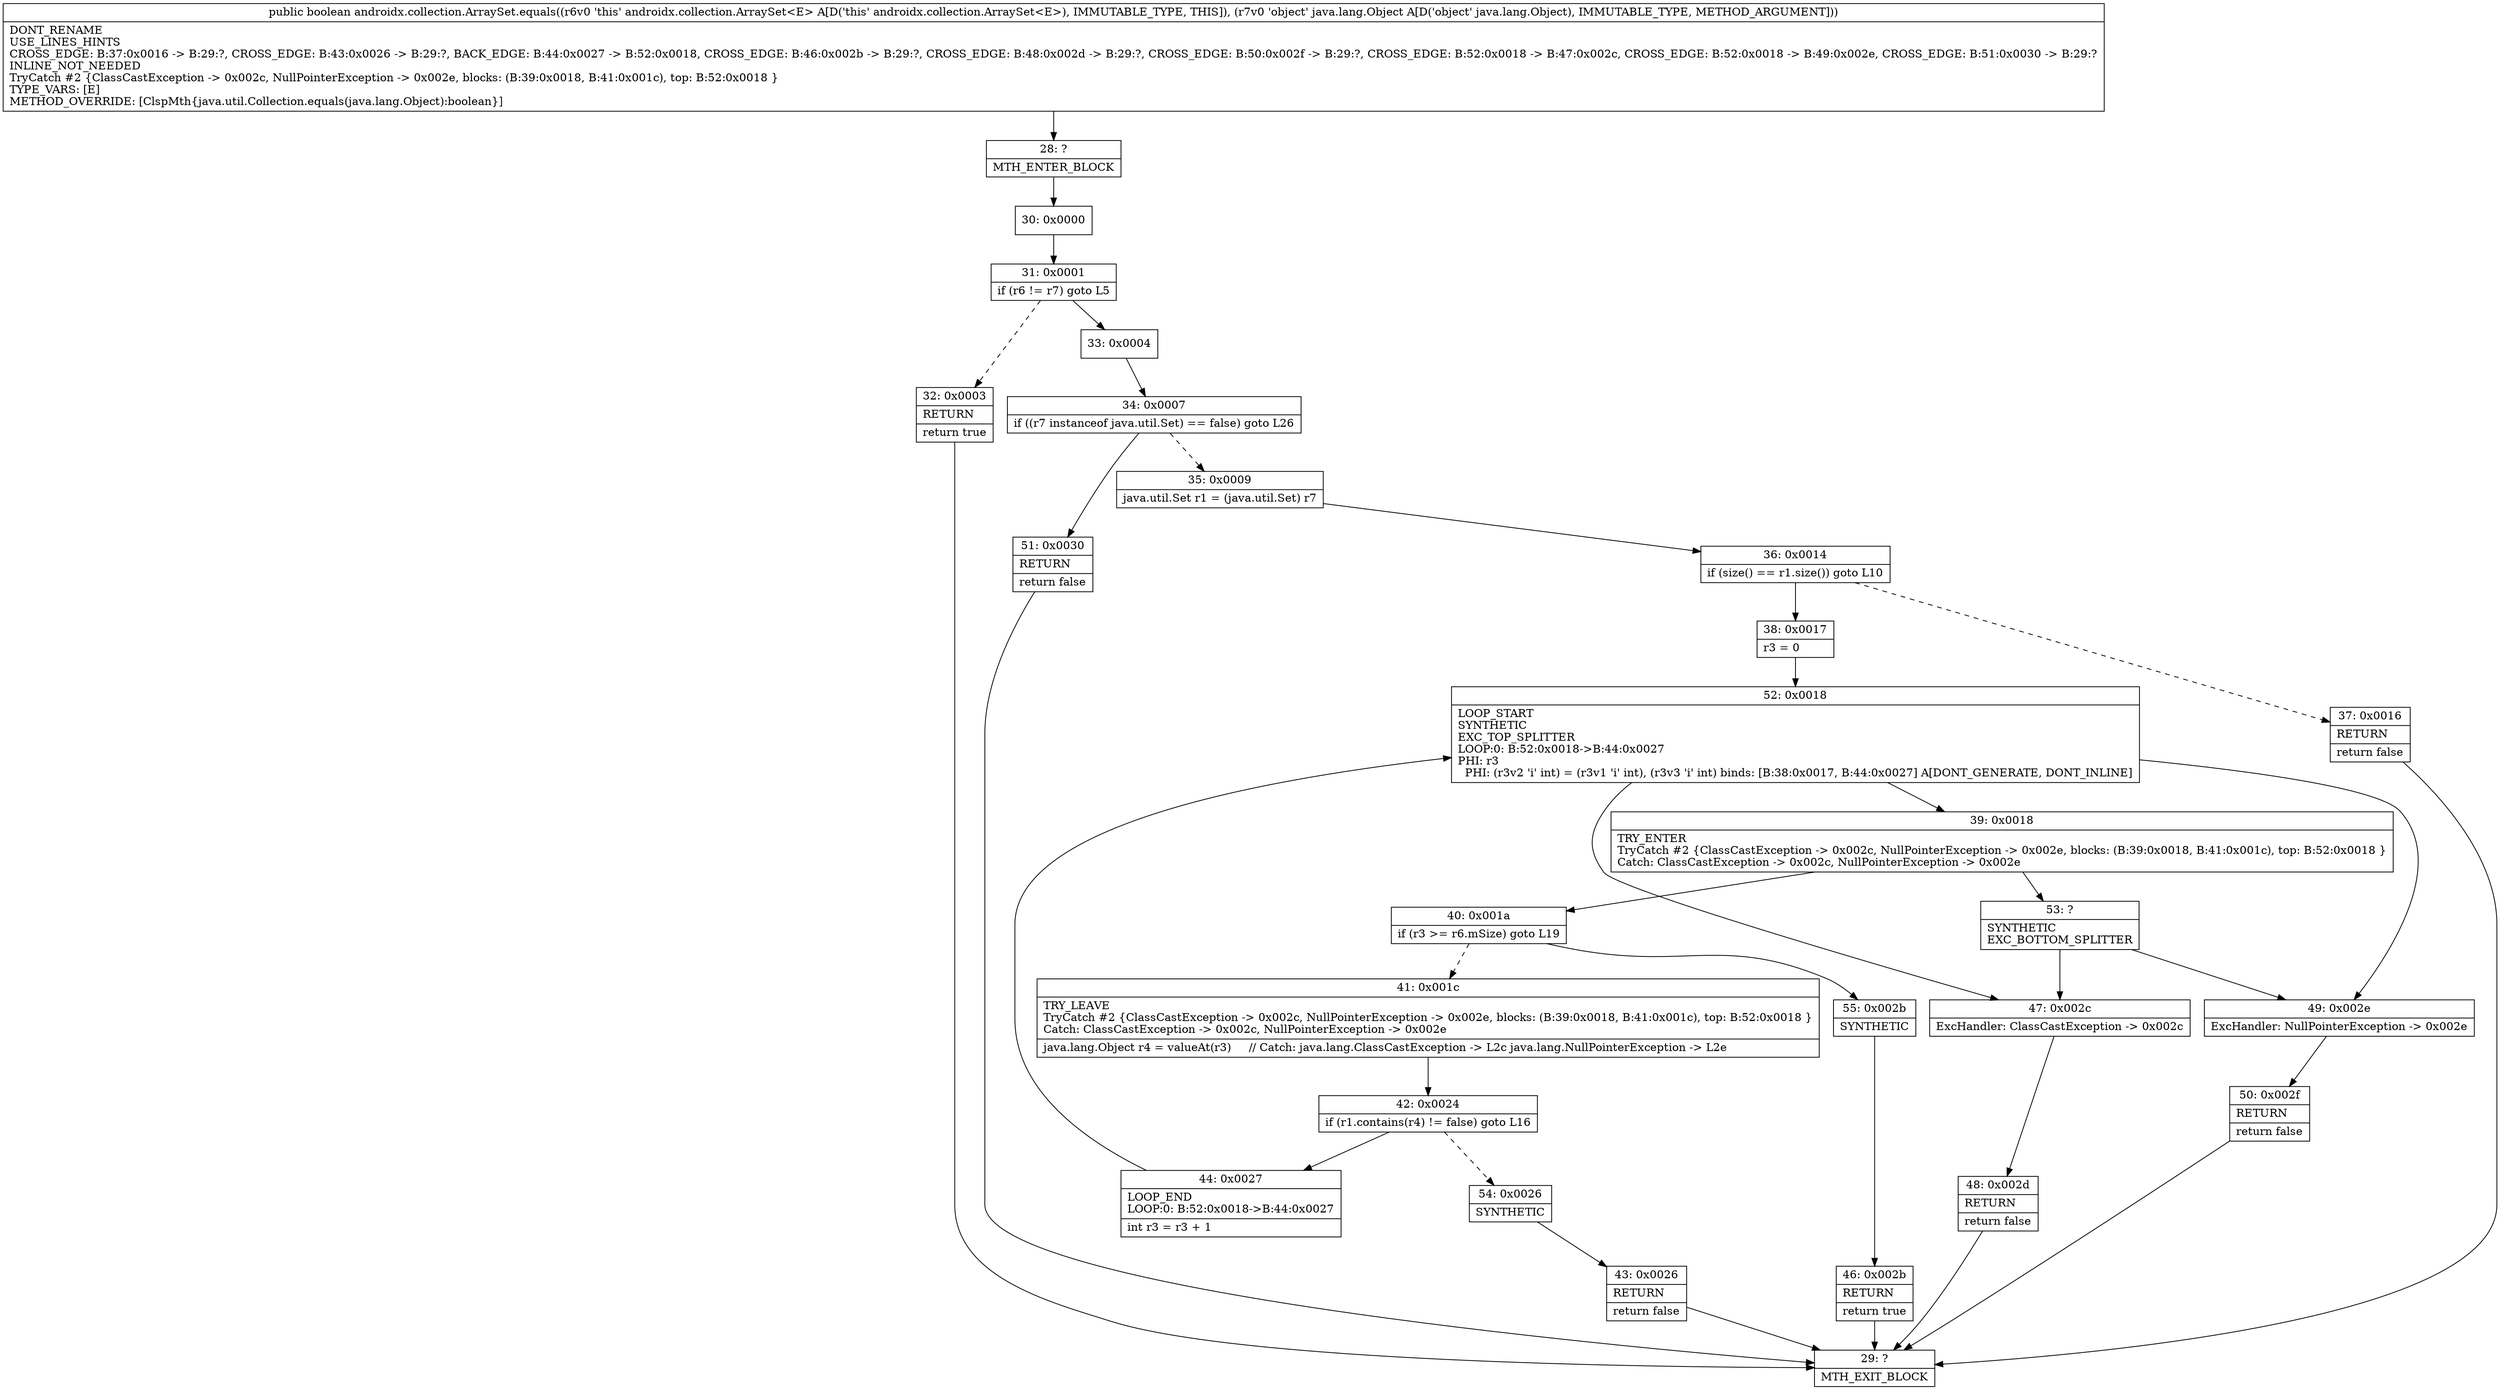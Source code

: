 digraph "CFG forandroidx.collection.ArraySet.equals(Ljava\/lang\/Object;)Z" {
Node_28 [shape=record,label="{28\:\ ?|MTH_ENTER_BLOCK\l}"];
Node_30 [shape=record,label="{30\:\ 0x0000}"];
Node_31 [shape=record,label="{31\:\ 0x0001|if (r6 != r7) goto L5\l}"];
Node_32 [shape=record,label="{32\:\ 0x0003|RETURN\l|return true\l}"];
Node_29 [shape=record,label="{29\:\ ?|MTH_EXIT_BLOCK\l}"];
Node_33 [shape=record,label="{33\:\ 0x0004}"];
Node_34 [shape=record,label="{34\:\ 0x0007|if ((r7 instanceof java.util.Set) == false) goto L26\l}"];
Node_35 [shape=record,label="{35\:\ 0x0009|java.util.Set r1 = (java.util.Set) r7\l}"];
Node_36 [shape=record,label="{36\:\ 0x0014|if (size() == r1.size()) goto L10\l}"];
Node_37 [shape=record,label="{37\:\ 0x0016|RETURN\l|return false\l}"];
Node_38 [shape=record,label="{38\:\ 0x0017|r3 = 0\l}"];
Node_52 [shape=record,label="{52\:\ 0x0018|LOOP_START\lSYNTHETIC\lEXC_TOP_SPLITTER\lLOOP:0: B:52:0x0018\-\>B:44:0x0027\lPHI: r3 \l  PHI: (r3v2 'i' int) = (r3v1 'i' int), (r3v3 'i' int) binds: [B:38:0x0017, B:44:0x0027] A[DONT_GENERATE, DONT_INLINE]\l}"];
Node_39 [shape=record,label="{39\:\ 0x0018|TRY_ENTER\lTryCatch #2 \{ClassCastException \-\> 0x002c, NullPointerException \-\> 0x002e, blocks: (B:39:0x0018, B:41:0x001c), top: B:52:0x0018 \}\lCatch: ClassCastException \-\> 0x002c, NullPointerException \-\> 0x002e\l}"];
Node_40 [shape=record,label="{40\:\ 0x001a|if (r3 \>= r6.mSize) goto L19\l}"];
Node_41 [shape=record,label="{41\:\ 0x001c|TRY_LEAVE\lTryCatch #2 \{ClassCastException \-\> 0x002c, NullPointerException \-\> 0x002e, blocks: (B:39:0x0018, B:41:0x001c), top: B:52:0x0018 \}\lCatch: ClassCastException \-\> 0x002c, NullPointerException \-\> 0x002e\l|java.lang.Object r4 = valueAt(r3)     \/\/ Catch: java.lang.ClassCastException \-\> L2c java.lang.NullPointerException \-\> L2e\l}"];
Node_42 [shape=record,label="{42\:\ 0x0024|if (r1.contains(r4) != false) goto L16\l}"];
Node_44 [shape=record,label="{44\:\ 0x0027|LOOP_END\lLOOP:0: B:52:0x0018\-\>B:44:0x0027\l|int r3 = r3 + 1\l}"];
Node_54 [shape=record,label="{54\:\ 0x0026|SYNTHETIC\l}"];
Node_43 [shape=record,label="{43\:\ 0x0026|RETURN\l|return false\l}"];
Node_55 [shape=record,label="{55\:\ 0x002b|SYNTHETIC\l}"];
Node_46 [shape=record,label="{46\:\ 0x002b|RETURN\l|return true\l}"];
Node_53 [shape=record,label="{53\:\ ?|SYNTHETIC\lEXC_BOTTOM_SPLITTER\l}"];
Node_47 [shape=record,label="{47\:\ 0x002c|ExcHandler: ClassCastException \-\> 0x002c\l}"];
Node_48 [shape=record,label="{48\:\ 0x002d|RETURN\l|return false\l}"];
Node_49 [shape=record,label="{49\:\ 0x002e|ExcHandler: NullPointerException \-\> 0x002e\l}"];
Node_50 [shape=record,label="{50\:\ 0x002f|RETURN\l|return false\l}"];
Node_51 [shape=record,label="{51\:\ 0x0030|RETURN\l|return false\l}"];
MethodNode[shape=record,label="{public boolean androidx.collection.ArraySet.equals((r6v0 'this' androidx.collection.ArraySet\<E\> A[D('this' androidx.collection.ArraySet\<E\>), IMMUTABLE_TYPE, THIS]), (r7v0 'object' java.lang.Object A[D('object' java.lang.Object), IMMUTABLE_TYPE, METHOD_ARGUMENT]))  | DONT_RENAME\lUSE_LINES_HINTS\lCROSS_EDGE: B:37:0x0016 \-\> B:29:?, CROSS_EDGE: B:43:0x0026 \-\> B:29:?, BACK_EDGE: B:44:0x0027 \-\> B:52:0x0018, CROSS_EDGE: B:46:0x002b \-\> B:29:?, CROSS_EDGE: B:48:0x002d \-\> B:29:?, CROSS_EDGE: B:50:0x002f \-\> B:29:?, CROSS_EDGE: B:52:0x0018 \-\> B:47:0x002c, CROSS_EDGE: B:52:0x0018 \-\> B:49:0x002e, CROSS_EDGE: B:51:0x0030 \-\> B:29:?\lINLINE_NOT_NEEDED\lTryCatch #2 \{ClassCastException \-\> 0x002c, NullPointerException \-\> 0x002e, blocks: (B:39:0x0018, B:41:0x001c), top: B:52:0x0018 \}\lTYPE_VARS: [E]\lMETHOD_OVERRIDE: [ClspMth\{java.util.Collection.equals(java.lang.Object):boolean\}]\l}"];
MethodNode -> Node_28;Node_28 -> Node_30;
Node_30 -> Node_31;
Node_31 -> Node_32[style=dashed];
Node_31 -> Node_33;
Node_32 -> Node_29;
Node_33 -> Node_34;
Node_34 -> Node_35[style=dashed];
Node_34 -> Node_51;
Node_35 -> Node_36;
Node_36 -> Node_37[style=dashed];
Node_36 -> Node_38;
Node_37 -> Node_29;
Node_38 -> Node_52;
Node_52 -> Node_39;
Node_52 -> Node_47;
Node_52 -> Node_49;
Node_39 -> Node_40;
Node_39 -> Node_53;
Node_40 -> Node_41[style=dashed];
Node_40 -> Node_55;
Node_41 -> Node_42;
Node_42 -> Node_44;
Node_42 -> Node_54[style=dashed];
Node_44 -> Node_52;
Node_54 -> Node_43;
Node_43 -> Node_29;
Node_55 -> Node_46;
Node_46 -> Node_29;
Node_53 -> Node_47;
Node_53 -> Node_49;
Node_47 -> Node_48;
Node_48 -> Node_29;
Node_49 -> Node_50;
Node_50 -> Node_29;
Node_51 -> Node_29;
}

